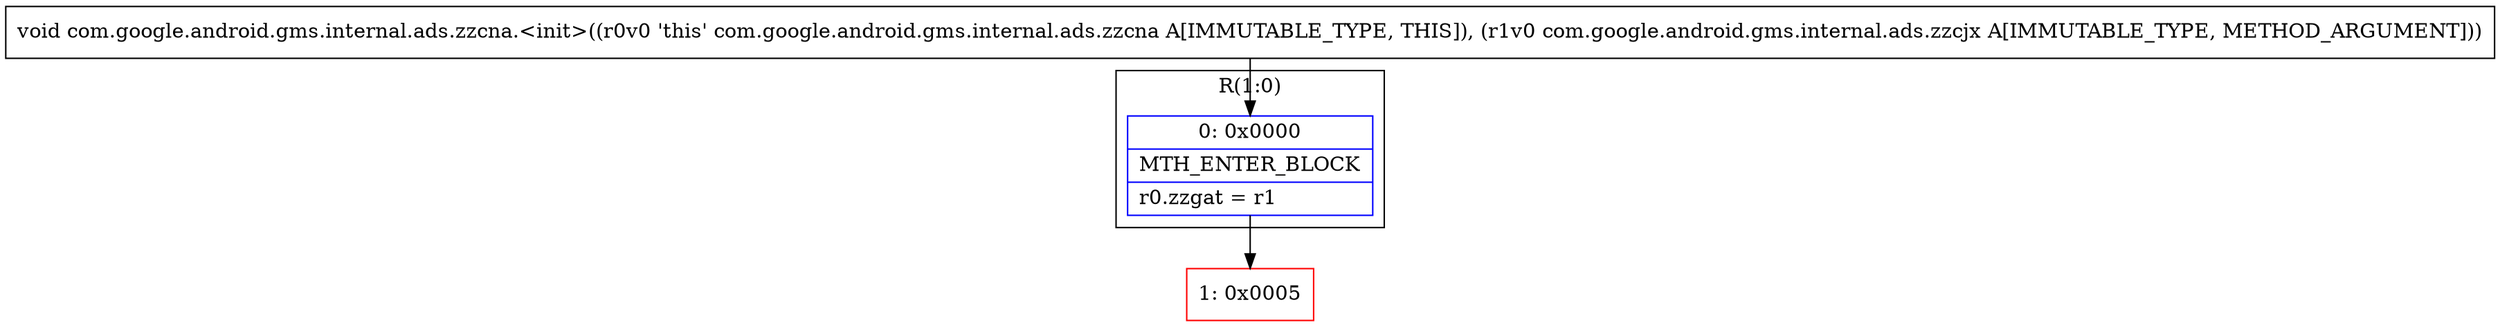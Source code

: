 digraph "CFG forcom.google.android.gms.internal.ads.zzcna.\<init\>(Lcom\/google\/android\/gms\/internal\/ads\/zzcjx;)V" {
subgraph cluster_Region_787370512 {
label = "R(1:0)";
node [shape=record,color=blue];
Node_0 [shape=record,label="{0\:\ 0x0000|MTH_ENTER_BLOCK\l|r0.zzgat = r1\l}"];
}
Node_1 [shape=record,color=red,label="{1\:\ 0x0005}"];
MethodNode[shape=record,label="{void com.google.android.gms.internal.ads.zzcna.\<init\>((r0v0 'this' com.google.android.gms.internal.ads.zzcna A[IMMUTABLE_TYPE, THIS]), (r1v0 com.google.android.gms.internal.ads.zzcjx A[IMMUTABLE_TYPE, METHOD_ARGUMENT])) }"];
MethodNode -> Node_0;
Node_0 -> Node_1;
}

